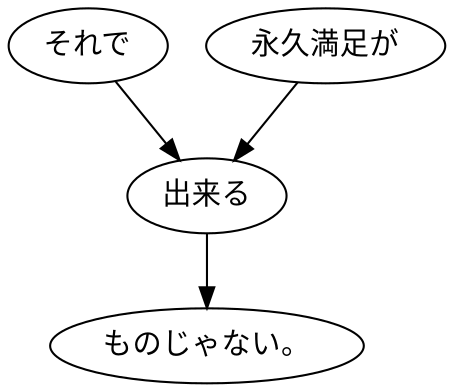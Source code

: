 digraph graph5520 {
	node0 [label="それで"];
	node1 [label="永久満足が"];
	node2 [label="出来る"];
	node3 [label="ものじゃない。"];
	node0 -> node2;
	node1 -> node2;
	node2 -> node3;
}
